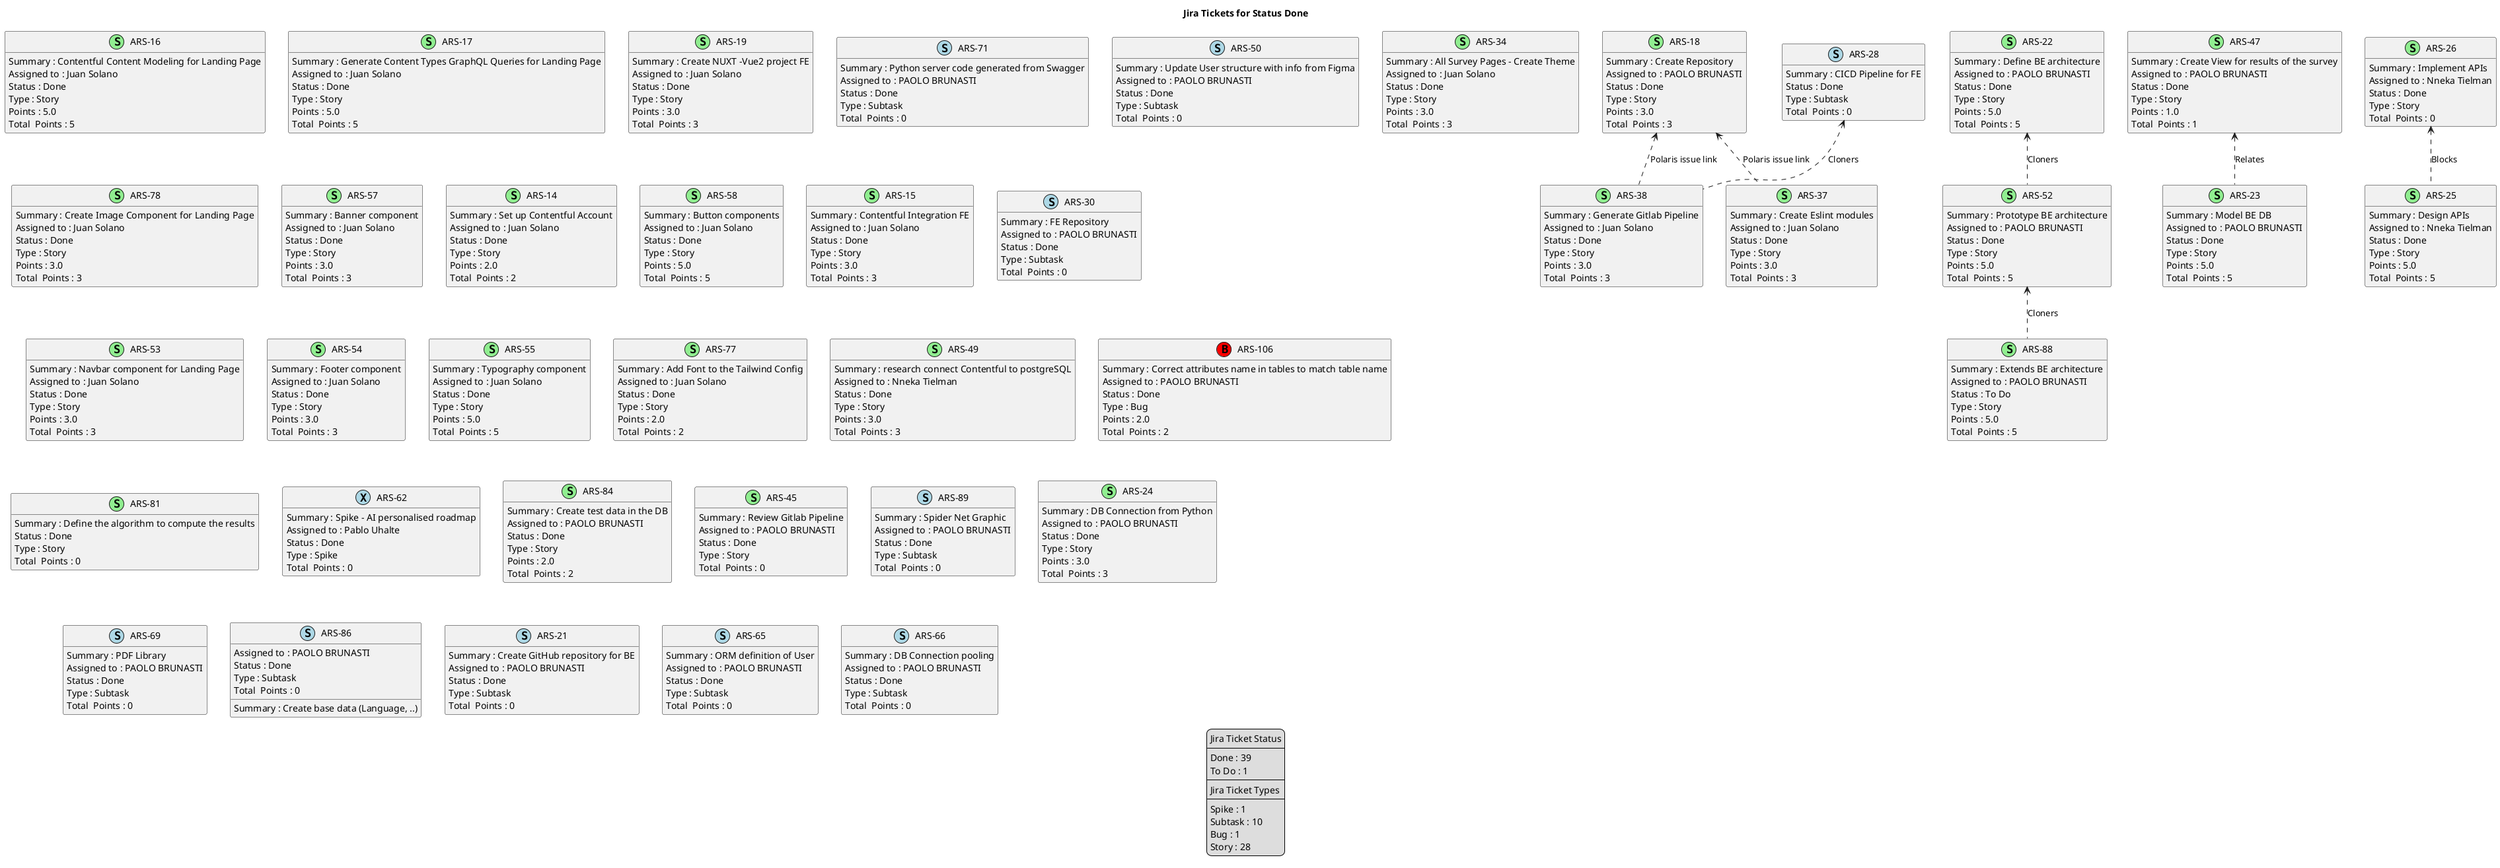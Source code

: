 @startuml
'https://plantuml.com/class-diagram

' GENERATE CLASS DIAGRAM ===========
' Generated at    : Mon May 27 11:35:03 CEST 2024

title Jira Tickets for Status Done
hide empty members

legend
Jira Ticket Status
----
Done : 39
To Do : 1
----
Jira Ticket Types
----
Spike : 1
Subtask : 10
Bug : 1
Story : 28
end legend


' Tickets =======
class "ARS-16" << (S,lightgreen) >> {
 Summary : Contentful Content Modeling for Landing Page
 Assigned to : Juan Solano
 Status : Done
 Type : Story
 Points : 5.0
Total  Points : 5
}

class "ARS-38" << (S,lightgreen) >> {
 Summary : Generate Gitlab Pipeline
 Assigned to : Juan Solano
 Status : Done
 Type : Story
 Points : 3.0
Total  Points : 3
}

class "ARS-17" << (S,lightgreen) >> {
 Summary : Generate Content Types GraphQL Queries for Landing Page
 Assigned to : Juan Solano
 Status : Done
 Type : Story
 Points : 5.0
Total  Points : 5
}

class "ARS-18" << (S,lightgreen) >> {
 Summary : Create Repository
 Assigned to : PAOLO BRUNASTI
 Status : Done
 Type : Story
 Points : 3.0
Total  Points : 3
}

class "ARS-19" << (S,lightgreen) >> {
 Summary : Create NUXT -Vue2 project FE
 Assigned to : Juan Solano
 Status : Done
 Type : Story
 Points : 3.0
Total  Points : 3
}

class "ARS-71" << (S,lightblue) >> {
 Summary : Python server code generated from Swagger
 Assigned to : PAOLO BRUNASTI
 Status : Done
 Type : Subtask
Total  Points : 0
}

class "ARS-50" << (S,lightblue) >> {
 Summary : Update User structure with info from Figma
 Assigned to : PAOLO BRUNASTI
 Status : Done
 Type : Subtask
Total  Points : 0
}

class "ARS-34" << (S,lightgreen) >> {
 Summary : All Survey Pages - Create Theme
 Assigned to : Juan Solano
 Status : Done
 Type : Story
 Points : 3.0
Total  Points : 3
}

class "ARS-78" << (S,lightgreen) >> {
 Summary : Create Image Component for Landing Page
 Assigned to : Juan Solano
 Status : Done
 Type : Story
 Points : 3.0
Total  Points : 3
}

class "ARS-57" << (S,lightgreen) >> {
 Summary : Banner component
 Assigned to : Juan Solano
 Status : Done
 Type : Story
 Points : 3.0
Total  Points : 3
}

class "ARS-14" << (S,lightgreen) >> {
 Summary : Set up Contentful Account
 Assigned to : Juan Solano
 Status : Done
 Type : Story
 Points : 2.0
Total  Points : 2
}

class "ARS-58" << (S,lightgreen) >> {
 Summary : Button components
 Assigned to : Juan Solano
 Status : Done
 Type : Story
 Points : 5.0
Total  Points : 5
}

class "ARS-37" << (S,lightgreen) >> {
 Summary : Create Eslint modules
 Assigned to : Juan Solano
 Status : Done
 Type : Story
 Points : 3.0
Total  Points : 3
}

class "ARS-15" << (S,lightgreen) >> {
 Summary : Contentful Integration FE
 Assigned to : Juan Solano
 Status : Done
 Type : Story
 Points : 3.0
Total  Points : 3
}

class "ARS-52" << (S,lightgreen) >> {
 Summary : Prototype BE architecture
 Assigned to : PAOLO BRUNASTI
 Status : Done
 Type : Story
 Points : 5.0
Total  Points : 5
}

class "ARS-30" << (S,lightblue) >> {
 Summary : FE Repository
 Assigned to : PAOLO BRUNASTI
 Status : Done
 Type : Subtask
Total  Points : 0
}

class "ARS-53" << (S,lightgreen) >> {
 Summary : Navbar component for Landing Page
 Assigned to : Juan Solano
 Status : Done
 Type : Story
 Points : 3.0
Total  Points : 3
}

class "ARS-54" << (S,lightgreen) >> {
 Summary : Footer component
 Assigned to : Juan Solano
 Status : Done
 Type : Story
 Points : 3.0
Total  Points : 3
}

class "ARS-55" << (S,lightgreen) >> {
 Summary : Typography component
 Assigned to : Juan Solano
 Status : Done
 Type : Story
 Points : 5.0
Total  Points : 5
}

class "ARS-77" << (S,lightgreen) >> {
 Summary : Add Font to the Tailwind Config
 Assigned to : Juan Solano
 Status : Done
 Type : Story
 Points : 2.0
Total  Points : 2
}

class "ARS-49" << (S,lightgreen) >> {
 Summary : research connect Contentful to postgreSQL
 Assigned to : Nneka Tielman
 Status : Done
 Type : Story
 Points : 3.0
Total  Points : 3
}

class "ARS-28" << (S,lightblue) >> {
 Summary : CICD Pipeline for FE
 Status : Done
 Type : Subtask
Total  Points : 0
}

class "ARS-106" << (B,red) >> {
 Summary : Correct attributes name in tables to match table name
 Assigned to : PAOLO BRUNASTI
 Status : Done
 Type : Bug
 Points : 2.0
Total  Points : 2
}

class "ARS-81" << (S,lightgreen) >> {
 Summary : Define the algorithm to compute the results
 Status : Done
 Type : Story
Total  Points : 0
}

class "ARS-62" << (X,lightblue) >> {
 Summary : Spike - AI personalised roadmap
 Assigned to : Pablo Uhalte
 Status : Done
 Type : Spike
Total  Points : 0
}

class "ARS-84" << (S,lightgreen) >> {
 Summary : Create test data in the DB
 Assigned to : PAOLO BRUNASTI
 Status : Done
 Type : Story
 Points : 2.0
Total  Points : 2
}

class "ARS-23" << (S,lightgreen) >> {
 Summary : Model BE DB
 Assigned to : PAOLO BRUNASTI
 Status : Done
 Type : Story
 Points : 5.0
Total  Points : 5
}

class "ARS-45" << (S,lightgreen) >> {
 Summary : Review Gitlab Pipeline
 Assigned to : PAOLO BRUNASTI
 Status : Done
 Type : Story
Total  Points : 0
}

class "ARS-89" << (S,lightblue) >> {
 Summary : Spider Net Graphic
 Assigned to : PAOLO BRUNASTI
 Status : Done
 Type : Subtask
Total  Points : 0
}

class "ARS-24" << (S,lightgreen) >> {
 Summary : DB Connection from Python
 Assigned to : PAOLO BRUNASTI
 Status : Done
 Type : Story
 Points : 3.0
Total  Points : 3
}

class "ARS-25" << (S,lightgreen) >> {
 Summary : Design APIs
 Assigned to : Nneka Tielman
 Status : Done
 Type : Story
 Points : 5.0
Total  Points : 5
}

class "ARS-47" << (S,lightgreen) >> {
 Summary : Create View for results of the survey
 Assigned to : PAOLO BRUNASTI
 Status : Done
 Type : Story
 Points : 1.0
Total  Points : 1
}

class "ARS-69" << (S,lightblue) >> {
 Summary : PDF Library
 Assigned to : PAOLO BRUNASTI
 Status : Done
 Type : Subtask
Total  Points : 0
}

class "ARS-26" << (S,lightgreen) >> {
 Summary : Implement APIs
 Assigned to : Nneka Tielman
 Status : Done
 Type : Story
Total  Points : 0
}

class "ARS-86" << (S,lightblue) >> {
 Summary : Create base data (Language, ..)
 Assigned to : PAOLO BRUNASTI
 Status : Done
 Type : Subtask
Total  Points : 0
}

class "ARS-21" << (S,lightblue) >> {
 Summary : Create GitHub repository for BE
 Assigned to : PAOLO BRUNASTI
 Status : Done
 Type : Subtask
Total  Points : 0
}

class "ARS-65" << (S,lightblue) >> {
 Summary : ORM definition of User
 Assigned to : PAOLO BRUNASTI
 Status : Done
 Type : Subtask
Total  Points : 0
}

class "ARS-22" << (S,lightgreen) >> {
 Summary : Define BE architecture
 Assigned to : PAOLO BRUNASTI
 Status : Done
 Type : Story
 Points : 5.0
Total  Points : 5
}

class "ARS-88" << (S,lightgreen) >> {
 Summary : Extends BE architecture
 Assigned to : PAOLO BRUNASTI
 Status : To Do
 Type : Story
 Points : 5.0
Total  Points : 5
}

class "ARS-66" << (S,lightblue) >> {
 Summary : DB Connection pooling
 Assigned to : PAOLO BRUNASTI
 Status : Done
 Type : Subtask
Total  Points : 0
}



' Links =======
"ARS-18" <.. "ARS-37" : Polaris issue link
"ARS-18" <.. "ARS-38" : Polaris issue link
"ARS-28" <.. "ARS-38" : Cloners
"ARS-26" <.. "ARS-25" : Blocks
"ARS-22" <.. "ARS-52" : Cloners
"ARS-47" <.. "ARS-23" : Relates
"ARS-52" <.. "ARS-88" : Cloners


@enduml
